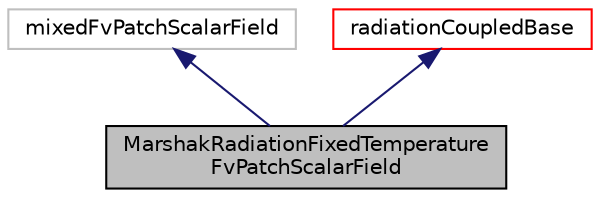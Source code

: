 digraph "MarshakRadiationFixedTemperatureFvPatchScalarField"
{
  bgcolor="transparent";
  edge [fontname="Helvetica",fontsize="10",labelfontname="Helvetica",labelfontsize="10"];
  node [fontname="Helvetica",fontsize="10",shape=record];
  Node1 [label="MarshakRadiationFixedTemperature\lFvPatchScalarField",height=0.2,width=0.4,color="black", fillcolor="grey75", style="filled", fontcolor="black"];
  Node2 -> Node1 [dir="back",color="midnightblue",fontsize="10",style="solid",fontname="Helvetica"];
  Node2 [label="mixedFvPatchScalarField",height=0.2,width=0.4,color="grey75"];
  Node3 -> Node1 [dir="back",color="midnightblue",fontsize="10",style="solid",fontname="Helvetica"];
  Node3 [label="radiationCoupledBase",height=0.2,width=0.4,color="red",URL="$a02117.html",tooltip="Common functions to emissivity. It gets supplied from lookup into a dictionary or calculated by the s..."];
}
